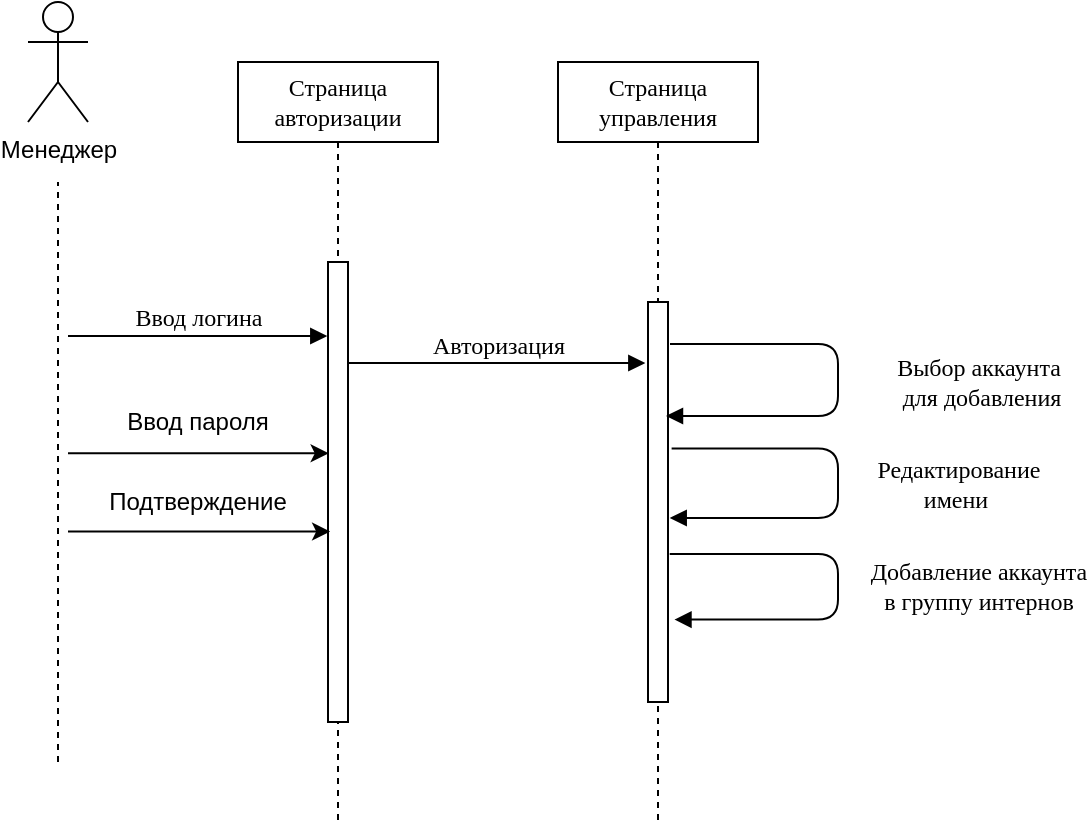 <mxfile version="13.1.1" type="device"><diagram name="Page-1" id="13e1069c-82ec-6db2-03f1-153e76fe0fe0"><mxGraphModel dx="749" dy="759" grid="1" gridSize="10" guides="1" tooltips="1" connect="1" arrows="1" fold="1" page="1" pageScale="1" pageWidth="1100" pageHeight="850" background="#ffffff" math="0" shadow="0"><root><mxCell id="0"/><mxCell id="1" parent="0"/><mxCell id="7baba1c4bc27f4b0-2" value="Страница авторизации" style="shape=umlLifeline;perimeter=lifelinePerimeter;whiteSpace=wrap;html=1;container=1;collapsible=0;recursiveResize=0;outlineConnect=0;rounded=0;shadow=0;comic=0;labelBackgroundColor=none;strokeWidth=1;fontFamily=Verdana;fontSize=12;align=center;" parent="1" vertex="1"><mxGeometry x="240" y="130" width="100" height="380" as="geometry"/></mxCell><mxCell id="7baba1c4bc27f4b0-10" value="" style="html=1;points=[];perimeter=orthogonalPerimeter;rounded=0;shadow=0;comic=0;labelBackgroundColor=none;strokeWidth=1;fontFamily=Verdana;fontSize=12;align=center;" parent="7baba1c4bc27f4b0-2" vertex="1"><mxGeometry x="45" y="100" width="10" height="230" as="geometry"/></mxCell><mxCell id="7baba1c4bc27f4b0-3" value="Страница управления" style="shape=umlLifeline;perimeter=lifelinePerimeter;whiteSpace=wrap;html=1;container=1;collapsible=0;recursiveResize=0;outlineConnect=0;rounded=0;shadow=0;comic=0;labelBackgroundColor=none;strokeWidth=1;fontFamily=Verdana;fontSize=12;align=center;" parent="1" vertex="1"><mxGeometry x="400" y="130" width="100" height="380" as="geometry"/></mxCell><mxCell id="7baba1c4bc27f4b0-13" value="" style="html=1;points=[];perimeter=orthogonalPerimeter;rounded=0;shadow=0;comic=0;labelBackgroundColor=none;strokeWidth=1;fontFamily=Verdana;fontSize=12;align=center;" parent="7baba1c4bc27f4b0-3" vertex="1"><mxGeometry x="45" y="120" width="10" height="200" as="geometry"/></mxCell><mxCell id="7baba1c4bc27f4b0-17" value="Выбор аккаунта&lt;br&gt;&amp;nbsp;для добавления" style="html=1;verticalAlign=bottom;endArrow=block;labelBackgroundColor=none;fontFamily=Verdana;fontSize=12;edgeStyle=elbowEdgeStyle;elbow=vertical;entryX=0.9;entryY=0.285;entryDx=0;entryDy=0;entryPerimeter=0;exitX=1.1;exitY=0.105;exitDx=0;exitDy=0;exitPerimeter=0;" parent="7baba1c4bc27f4b0-3" source="7baba1c4bc27f4b0-13" target="7baba1c4bc27f4b0-13" edge="1"><mxGeometry x="0.165" y="-70" relative="1" as="geometry"><mxPoint x="110" y="140" as="sourcePoint"/><Array as="points"><mxPoint x="140" y="240"/><mxPoint x="150" y="140"/></Array><mxPoint x="70" y="70" as="offset"/></mxGeometry></mxCell><mxCell id="8N-ZpJpM1h_ezISWeMxN-13" value="Редактирование&lt;br&gt;имени&amp;nbsp;" style="html=1;verticalAlign=bottom;endArrow=block;labelBackgroundColor=none;fontFamily=Verdana;fontSize=12;edgeStyle=elbowEdgeStyle;elbow=vertical;exitX=1.181;exitY=0.366;exitDx=0;exitDy=0;exitPerimeter=0;entryX=1.086;entryY=0.54;entryDx=0;entryDy=0;entryPerimeter=0;" parent="7baba1c4bc27f4b0-3" source="7baba1c4bc27f4b0-13" target="7baba1c4bc27f4b0-13" edge="1"><mxGeometry x="0.168" y="-60" relative="1" as="geometry"><mxPoint x="66" y="151" as="sourcePoint"/><Array as="points"><mxPoint x="140" y="210"/><mxPoint x="160" y="150"/></Array><mxPoint x="64" y="187" as="targetPoint"/><mxPoint x="60" y="60" as="offset"/></mxGeometry></mxCell><mxCell id="8N-ZpJpM1h_ezISWeMxN-14" value="Добавление аккаунта&lt;br&gt;в группу интернов" style="html=1;verticalAlign=bottom;endArrow=block;labelBackgroundColor=none;fontFamily=Verdana;fontSize=12;edgeStyle=elbowEdgeStyle;elbow=vertical;exitX=1.086;exitY=0.63;exitDx=0;exitDy=0;exitPerimeter=0;entryX=1.324;entryY=0.794;entryDx=0;entryDy=0;entryPerimeter=0;" parent="7baba1c4bc27f4b0-3" source="7baba1c4bc27f4b0-13" target="7baba1c4bc27f4b0-13" edge="1"><mxGeometry x="0.177" y="-70" relative="1" as="geometry"><mxPoint x="66.81" y="203.2" as="sourcePoint"/><Array as="points"><mxPoint x="140" y="260"/><mxPoint x="170" y="160"/></Array><mxPoint x="65.86" y="238" as="targetPoint"/><mxPoint x="70" y="70" as="offset"/></mxGeometry></mxCell><mxCell id="7baba1c4bc27f4b0-11" value="Ввод логина" style="html=1;verticalAlign=bottom;endArrow=block;entryX=-0.035;entryY=0.161;labelBackgroundColor=none;fontFamily=Verdana;fontSize=12;edgeStyle=elbowEdgeStyle;elbow=vertical;entryDx=0;entryDy=0;entryPerimeter=0;" parent="1" target="7baba1c4bc27f4b0-10" edge="1"><mxGeometry relative="1" as="geometry"><mxPoint x="155" y="267" as="sourcePoint"/></mxGeometry></mxCell><mxCell id="7baba1c4bc27f4b0-14" value="Авторизация" style="html=1;verticalAlign=bottom;endArrow=block;entryX=-0.133;entryY=0.152;labelBackgroundColor=none;fontFamily=Verdana;fontSize=12;edgeStyle=elbowEdgeStyle;elbow=vertical;entryDx=0;entryDy=0;entryPerimeter=0;" parent="1" source="7baba1c4bc27f4b0-10" target="7baba1c4bc27f4b0-13" edge="1"><mxGeometry relative="1" as="geometry"><mxPoint x="370" y="250" as="sourcePoint"/></mxGeometry></mxCell><mxCell id="8N-ZpJpM1h_ezISWeMxN-1" value="Менеджер" style="shape=umlActor;verticalLabelPosition=bottom;labelBackgroundColor=#ffffff;verticalAlign=top;html=1;outlineConnect=0;" parent="1" vertex="1"><mxGeometry x="135" y="100" width="30" height="60" as="geometry"/></mxCell><mxCell id="8N-ZpJpM1h_ezISWeMxN-5" value="" style="endArrow=classic;html=1;entryX=0.033;entryY=0.416;entryDx=0;entryDy=0;entryPerimeter=0;" parent="1" target="7baba1c4bc27f4b0-10" edge="1"><mxGeometry width="50" height="50" relative="1" as="geometry"><mxPoint x="155" y="325.68" as="sourcePoint"/><mxPoint x="280" y="325" as="targetPoint"/></mxGeometry></mxCell><mxCell id="8N-ZpJpM1h_ezISWeMxN-6" value="Ввод пароля" style="text;html=1;strokeColor=none;fillColor=none;align=center;verticalAlign=middle;whiteSpace=wrap;rounded=0;" parent="1" vertex="1"><mxGeometry x="170" y="300" width="100" height="20" as="geometry"/></mxCell><mxCell id="8N-ZpJpM1h_ezISWeMxN-7" value="" style="endArrow=classic;html=1;entryX=0.106;entryY=0.586;entryDx=0;entryDy=0;entryPerimeter=0;" parent="1" target="7baba1c4bc27f4b0-10" edge="1"><mxGeometry width="50" height="50" relative="1" as="geometry"><mxPoint x="155" y="364.78" as="sourcePoint"/><mxPoint x="220" y="370" as="targetPoint"/></mxGeometry></mxCell><mxCell id="8N-ZpJpM1h_ezISWeMxN-8" value="Подтверждение" style="text;html=1;strokeColor=none;fillColor=none;align=center;verticalAlign=middle;whiteSpace=wrap;rounded=0;" parent="1" vertex="1"><mxGeometry x="170" y="340" width="100" height="20" as="geometry"/></mxCell><mxCell id="8N-ZpJpM1h_ezISWeMxN-9" value="" style="endArrow=none;dashed=1;html=1;" parent="1" edge="1"><mxGeometry width="50" height="50" relative="1" as="geometry"><mxPoint x="150" y="480" as="sourcePoint"/><mxPoint x="150" y="190" as="targetPoint"/></mxGeometry></mxCell></root></mxGraphModel></diagram></mxfile>